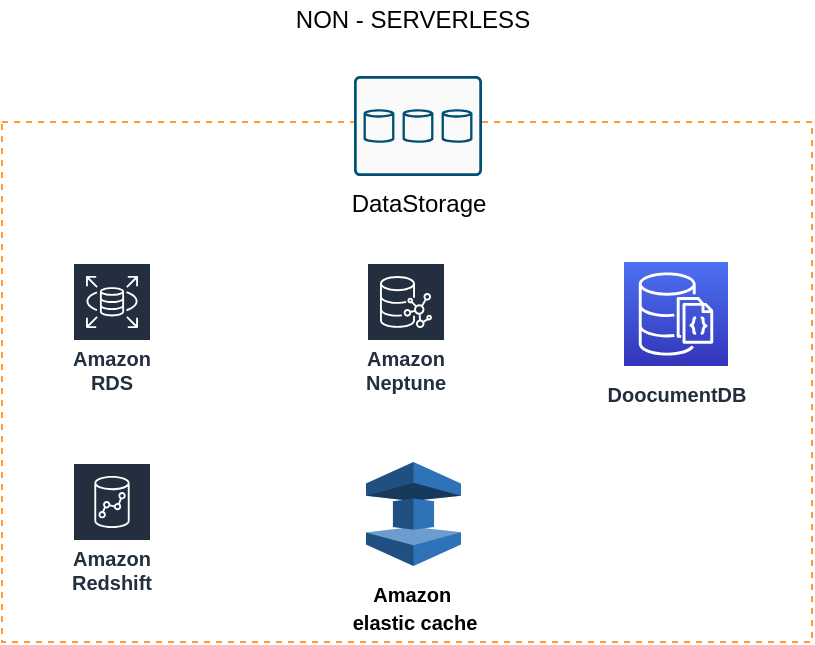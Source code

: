 <mxfile version="20.0.1" type="github">
  <diagram id="H57M7xQ1DezGqPtH5ixz" name="Page-1">
    <mxGraphModel dx="1072" dy="526" grid="1" gridSize="10" guides="1" tooltips="1" connect="1" arrows="1" fold="1" page="1" pageScale="1" pageWidth="827" pageHeight="1169" math="0" shadow="0">
      <root>
        <mxCell id="0" />
        <mxCell id="1" parent="0" />
        <mxCell id="E7UOl0bArKBPDQY0iL0o-1" value="" style="rounded=0;whiteSpace=wrap;html=1;dashed=1;fillColor=none;strokeColor=#FF9933;" vertex="1" parent="1">
          <mxGeometry x="75" y="100" width="405" height="260" as="geometry" />
        </mxCell>
        <mxCell id="E7UOl0bArKBPDQY0iL0o-2" value="DataStorage" style="sketch=0;points=[[0.015,0.015,0],[0.985,0.015,0],[0.985,0.985,0],[0.015,0.985,0],[0.25,0,0],[0.5,0,0],[0.75,0,0],[1,0.25,0],[1,0.5,0],[1,0.75,0],[0.75,1,0],[0.5,1,0],[0.25,1,0],[0,0.75,0],[0,0.5,0],[0,0.25,0]];verticalLabelPosition=bottom;html=1;verticalAlign=top;aspect=fixed;align=center;pointerEvents=1;shape=mxgraph.cisco19.rect;prIcon=storage;fillColor=#FAFAFA;strokeColor=#005073;fontSize=12;" vertex="1" parent="1">
          <mxGeometry x="251" y="77" width="64" height="50" as="geometry" />
        </mxCell>
        <mxCell id="E7UOl0bArKBPDQY0iL0o-10" value="NON - SERVERLESS" style="text;html=1;align=center;verticalAlign=middle;resizable=0;points=[];autosize=1;strokeColor=none;fillColor=none;" vertex="1" parent="1">
          <mxGeometry x="215" y="39" width="130" height="20" as="geometry" />
        </mxCell>
        <mxCell id="E7UOl0bArKBPDQY0iL0o-11" value="Amazon RDS" style="sketch=0;outlineConnect=0;fontColor=#232F3E;gradientColor=none;strokeColor=#ffffff;fillColor=#232F3E;dashed=0;verticalLabelPosition=middle;verticalAlign=bottom;align=center;html=1;whiteSpace=wrap;fontSize=10;fontStyle=1;spacing=3;shape=mxgraph.aws4.productIcon;prIcon=mxgraph.aws4.rds;" vertex="1" parent="1">
          <mxGeometry x="110" y="170" width="40" height="70" as="geometry" />
        </mxCell>
        <mxCell id="E7UOl0bArKBPDQY0iL0o-12" value="Amazon Redshift" style="sketch=0;outlineConnect=0;fontColor=#232F3E;gradientColor=none;strokeColor=#ffffff;fillColor=#232F3E;dashed=0;verticalLabelPosition=middle;verticalAlign=bottom;align=center;html=1;whiteSpace=wrap;fontSize=10;fontStyle=1;spacing=3;shape=mxgraph.aws4.productIcon;prIcon=mxgraph.aws4.redshift;" vertex="1" parent="1">
          <mxGeometry x="110" y="270" width="40" height="70" as="geometry" />
        </mxCell>
        <mxCell id="E7UOl0bArKBPDQY0iL0o-13" value="&lt;font style=&quot;font-size: 10px;&quot;&gt;&lt;b&gt;Amazon&amp;nbsp;&lt;br&gt;elastic cache&lt;/b&gt;&lt;/font&gt;" style="outlineConnect=0;dashed=0;verticalLabelPosition=bottom;verticalAlign=top;align=center;html=1;shape=mxgraph.aws3.elasticache;fillColor=#2E73B8;gradientColor=none;" vertex="1" parent="1">
          <mxGeometry x="257" y="270" width="47.5" height="52" as="geometry" />
        </mxCell>
        <mxCell id="E7UOl0bArKBPDQY0iL0o-14" value="Amazon Neptune" style="sketch=0;outlineConnect=0;fontColor=#232F3E;gradientColor=none;strokeColor=#ffffff;fillColor=#232F3E;dashed=0;verticalLabelPosition=middle;verticalAlign=bottom;align=center;html=1;whiteSpace=wrap;fontSize=10;fontStyle=1;spacing=3;shape=mxgraph.aws4.productIcon;prIcon=mxgraph.aws4.neptune;" vertex="1" parent="1">
          <mxGeometry x="257" y="170" width="40" height="70" as="geometry" />
        </mxCell>
        <mxCell id="E7UOl0bArKBPDQY0iL0o-15" value="&lt;b&gt;&lt;font style=&quot;font-size: 10px;&quot;&gt;DoocumentDB&lt;/font&gt;&lt;/b&gt;" style="sketch=0;points=[[0,0,0],[0.25,0,0],[0.5,0,0],[0.75,0,0],[1,0,0],[0,1,0],[0.25,1,0],[0.5,1,0],[0.75,1,0],[1,1,0],[0,0.25,0],[0,0.5,0],[0,0.75,0],[1,0.25,0],[1,0.5,0],[1,0.75,0]];outlineConnect=0;fontColor=#232F3E;gradientColor=#4D72F3;gradientDirection=north;fillColor=#3334B9;strokeColor=#ffffff;dashed=0;verticalLabelPosition=bottom;verticalAlign=top;align=center;html=1;fontSize=12;fontStyle=0;aspect=fixed;shape=mxgraph.aws4.resourceIcon;resIcon=mxgraph.aws4.documentdb_with_mongodb_compatibility;" vertex="1" parent="1">
          <mxGeometry x="386" y="170" width="52" height="52" as="geometry" />
        </mxCell>
      </root>
    </mxGraphModel>
  </diagram>
</mxfile>
